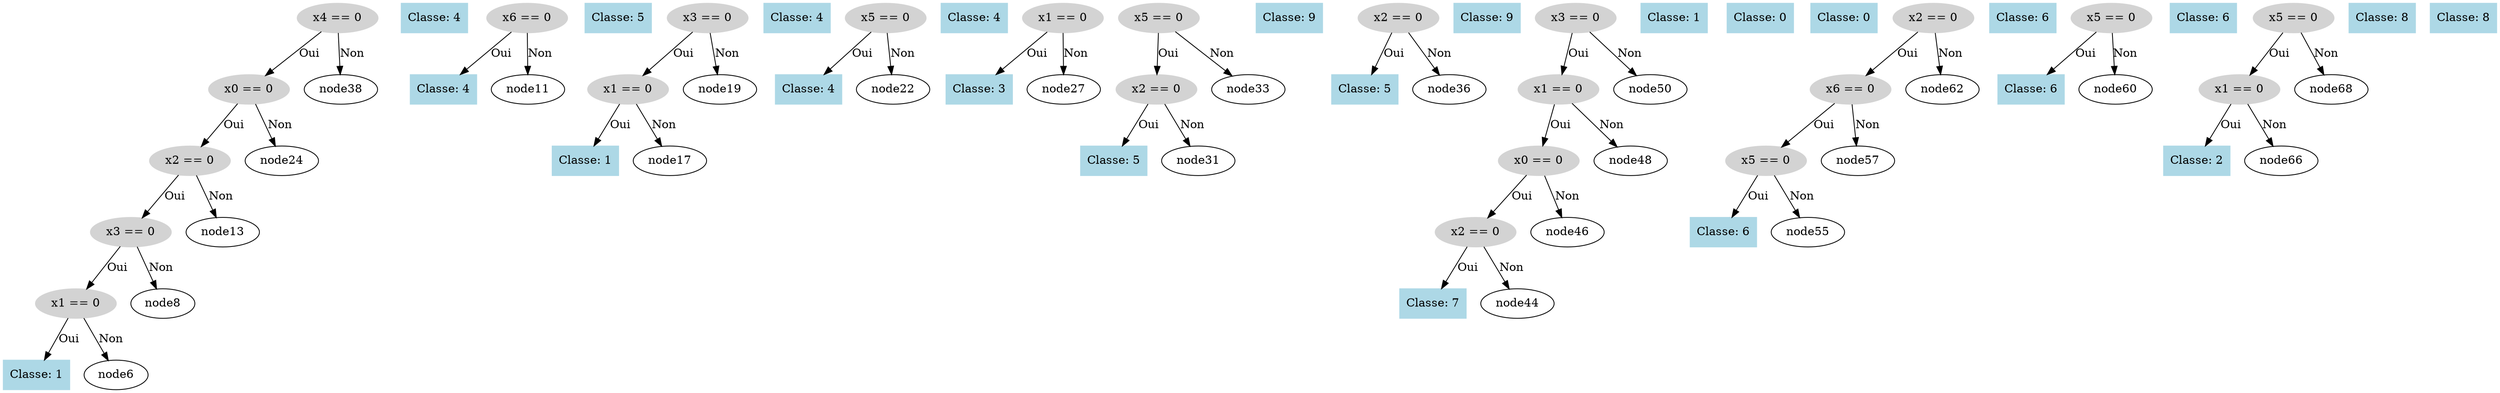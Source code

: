 digraph DecisionTree {
  node0 [label="x4 == 0", shape=ellipse, style=filled, color=lightgray];
  node0 -> node1 [label="Oui"];
  node1 [label="x0 == 0", shape=ellipse, style=filled, color=lightgray];
  node1 -> node2 [label="Oui"];
  node2 [label="x2 == 0", shape=ellipse, style=filled, color=lightgray];
  node2 -> node3 [label="Oui"];
  node3 [label="x3 == 0", shape=ellipse, style=filled, color=lightgray];
  node3 -> node4 [label="Oui"];
  node4 [label="x1 == 0", shape=ellipse, style=filled, color=lightgray];
  node4 -> node5 [label="Oui"];
  node5 [label="Classe: 1", shape=box, style=filled, color=lightblue];
  node4 -> node6 [label="Non"];
  node7 [label="Classe: 4", shape=box, style=filled, color=lightblue];
  node3 -> node8 [label="Non"];
  node9 [label="x6 == 0", shape=ellipse, style=filled, color=lightgray];
  node9 -> node10 [label="Oui"];
  node10 [label="Classe: 4", shape=box, style=filled, color=lightblue];
  node9 -> node11 [label="Non"];
  node12 [label="Classe: 5", shape=box, style=filled, color=lightblue];
  node2 -> node13 [label="Non"];
  node14 [label="x3 == 0", shape=ellipse, style=filled, color=lightgray];
  node14 -> node15 [label="Oui"];
  node15 [label="x1 == 0", shape=ellipse, style=filled, color=lightgray];
  node15 -> node16 [label="Oui"];
  node16 [label="Classe: 1", shape=box, style=filled, color=lightblue];
  node15 -> node17 [label="Non"];
  node18 [label="Classe: 4", shape=box, style=filled, color=lightblue];
  node14 -> node19 [label="Non"];
  node20 [label="x5 == 0", shape=ellipse, style=filled, color=lightgray];
  node20 -> node21 [label="Oui"];
  node21 [label="Classe: 4", shape=box, style=filled, color=lightblue];
  node20 -> node22 [label="Non"];
  node23 [label="Classe: 4", shape=box, style=filled, color=lightblue];
  node1 -> node24 [label="Non"];
  node25 [label="x1 == 0", shape=ellipse, style=filled, color=lightgray];
  node25 -> node26 [label="Oui"];
  node26 [label="Classe: 3", shape=box, style=filled, color=lightblue];
  node25 -> node27 [label="Non"];
  node28 [label="x5 == 0", shape=ellipse, style=filled, color=lightgray];
  node28 -> node29 [label="Oui"];
  node29 [label="x2 == 0", shape=ellipse, style=filled, color=lightgray];
  node29 -> node30 [label="Oui"];
  node30 [label="Classe: 5", shape=box, style=filled, color=lightblue];
  node29 -> node31 [label="Non"];
  node32 [label="Classe: 9", shape=box, style=filled, color=lightblue];
  node28 -> node33 [label="Non"];
  node34 [label="x2 == 0", shape=ellipse, style=filled, color=lightgray];
  node34 -> node35 [label="Oui"];
  node35 [label="Classe: 5", shape=box, style=filled, color=lightblue];
  node34 -> node36 [label="Non"];
  node37 [label="Classe: 9", shape=box, style=filled, color=lightblue];
  node0 -> node38 [label="Non"];
  node39 [label="x3 == 0", shape=ellipse, style=filled, color=lightgray];
  node39 -> node40 [label="Oui"];
  node40 [label="x1 == 0", shape=ellipse, style=filled, color=lightgray];
  node40 -> node41 [label="Oui"];
  node41 [label="x0 == 0", shape=ellipse, style=filled, color=lightgray];
  node41 -> node42 [label="Oui"];
  node42 [label="x2 == 0", shape=ellipse, style=filled, color=lightgray];
  node42 -> node43 [label="Oui"];
  node43 [label="Classe: 7", shape=box, style=filled, color=lightblue];
  node42 -> node44 [label="Non"];
  node45 [label="Classe: 1", shape=box, style=filled, color=lightblue];
  node41 -> node46 [label="Non"];
  node47 [label="Classe: 0", shape=box, style=filled, color=lightblue];
  node40 -> node48 [label="Non"];
  node49 [label="Classe: 0", shape=box, style=filled, color=lightblue];
  node39 -> node50 [label="Non"];
  node51 [label="x2 == 0", shape=ellipse, style=filled, color=lightgray];
  node51 -> node52 [label="Oui"];
  node52 [label="x6 == 0", shape=ellipse, style=filled, color=lightgray];
  node52 -> node53 [label="Oui"];
  node53 [label="x5 == 0", shape=ellipse, style=filled, color=lightgray];
  node53 -> node54 [label="Oui"];
  node54 [label="Classe: 6", shape=box, style=filled, color=lightblue];
  node53 -> node55 [label="Non"];
  node56 [label="Classe: 6", shape=box, style=filled, color=lightblue];
  node52 -> node57 [label="Non"];
  node58 [label="x5 == 0", shape=ellipse, style=filled, color=lightgray];
  node58 -> node59 [label="Oui"];
  node59 [label="Classe: 6", shape=box, style=filled, color=lightblue];
  node58 -> node60 [label="Non"];
  node61 [label="Classe: 6", shape=box, style=filled, color=lightblue];
  node51 -> node62 [label="Non"];
  node63 [label="x5 == 0", shape=ellipse, style=filled, color=lightgray];
  node63 -> node64 [label="Oui"];
  node64 [label="x1 == 0", shape=ellipse, style=filled, color=lightgray];
  node64 -> node65 [label="Oui"];
  node65 [label="Classe: 2", shape=box, style=filled, color=lightblue];
  node64 -> node66 [label="Non"];
  node67 [label="Classe: 8", shape=box, style=filled, color=lightblue];
  node63 -> node68 [label="Non"];
  node69 [label="Classe: 8", shape=box, style=filled, color=lightblue];
}
